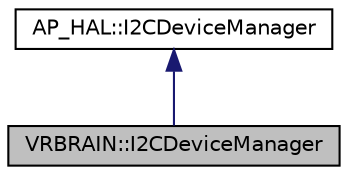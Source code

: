 digraph "VRBRAIN::I2CDeviceManager"
{
 // INTERACTIVE_SVG=YES
  edge [fontname="Helvetica",fontsize="10",labelfontname="Helvetica",labelfontsize="10"];
  node [fontname="Helvetica",fontsize="10",shape=record];
  Node1 [label="VRBRAIN::I2CDeviceManager",height=0.2,width=0.4,color="black", fillcolor="grey75", style="filled", fontcolor="black"];
  Node2 -> Node1 [dir="back",color="midnightblue",fontsize="10",style="solid",fontname="Helvetica"];
  Node2 [label="AP_HAL::I2CDeviceManager",height=0.2,width=0.4,color="black", fillcolor="white", style="filled",URL="$classAP__HAL_1_1I2CDeviceManager.html"];
}
